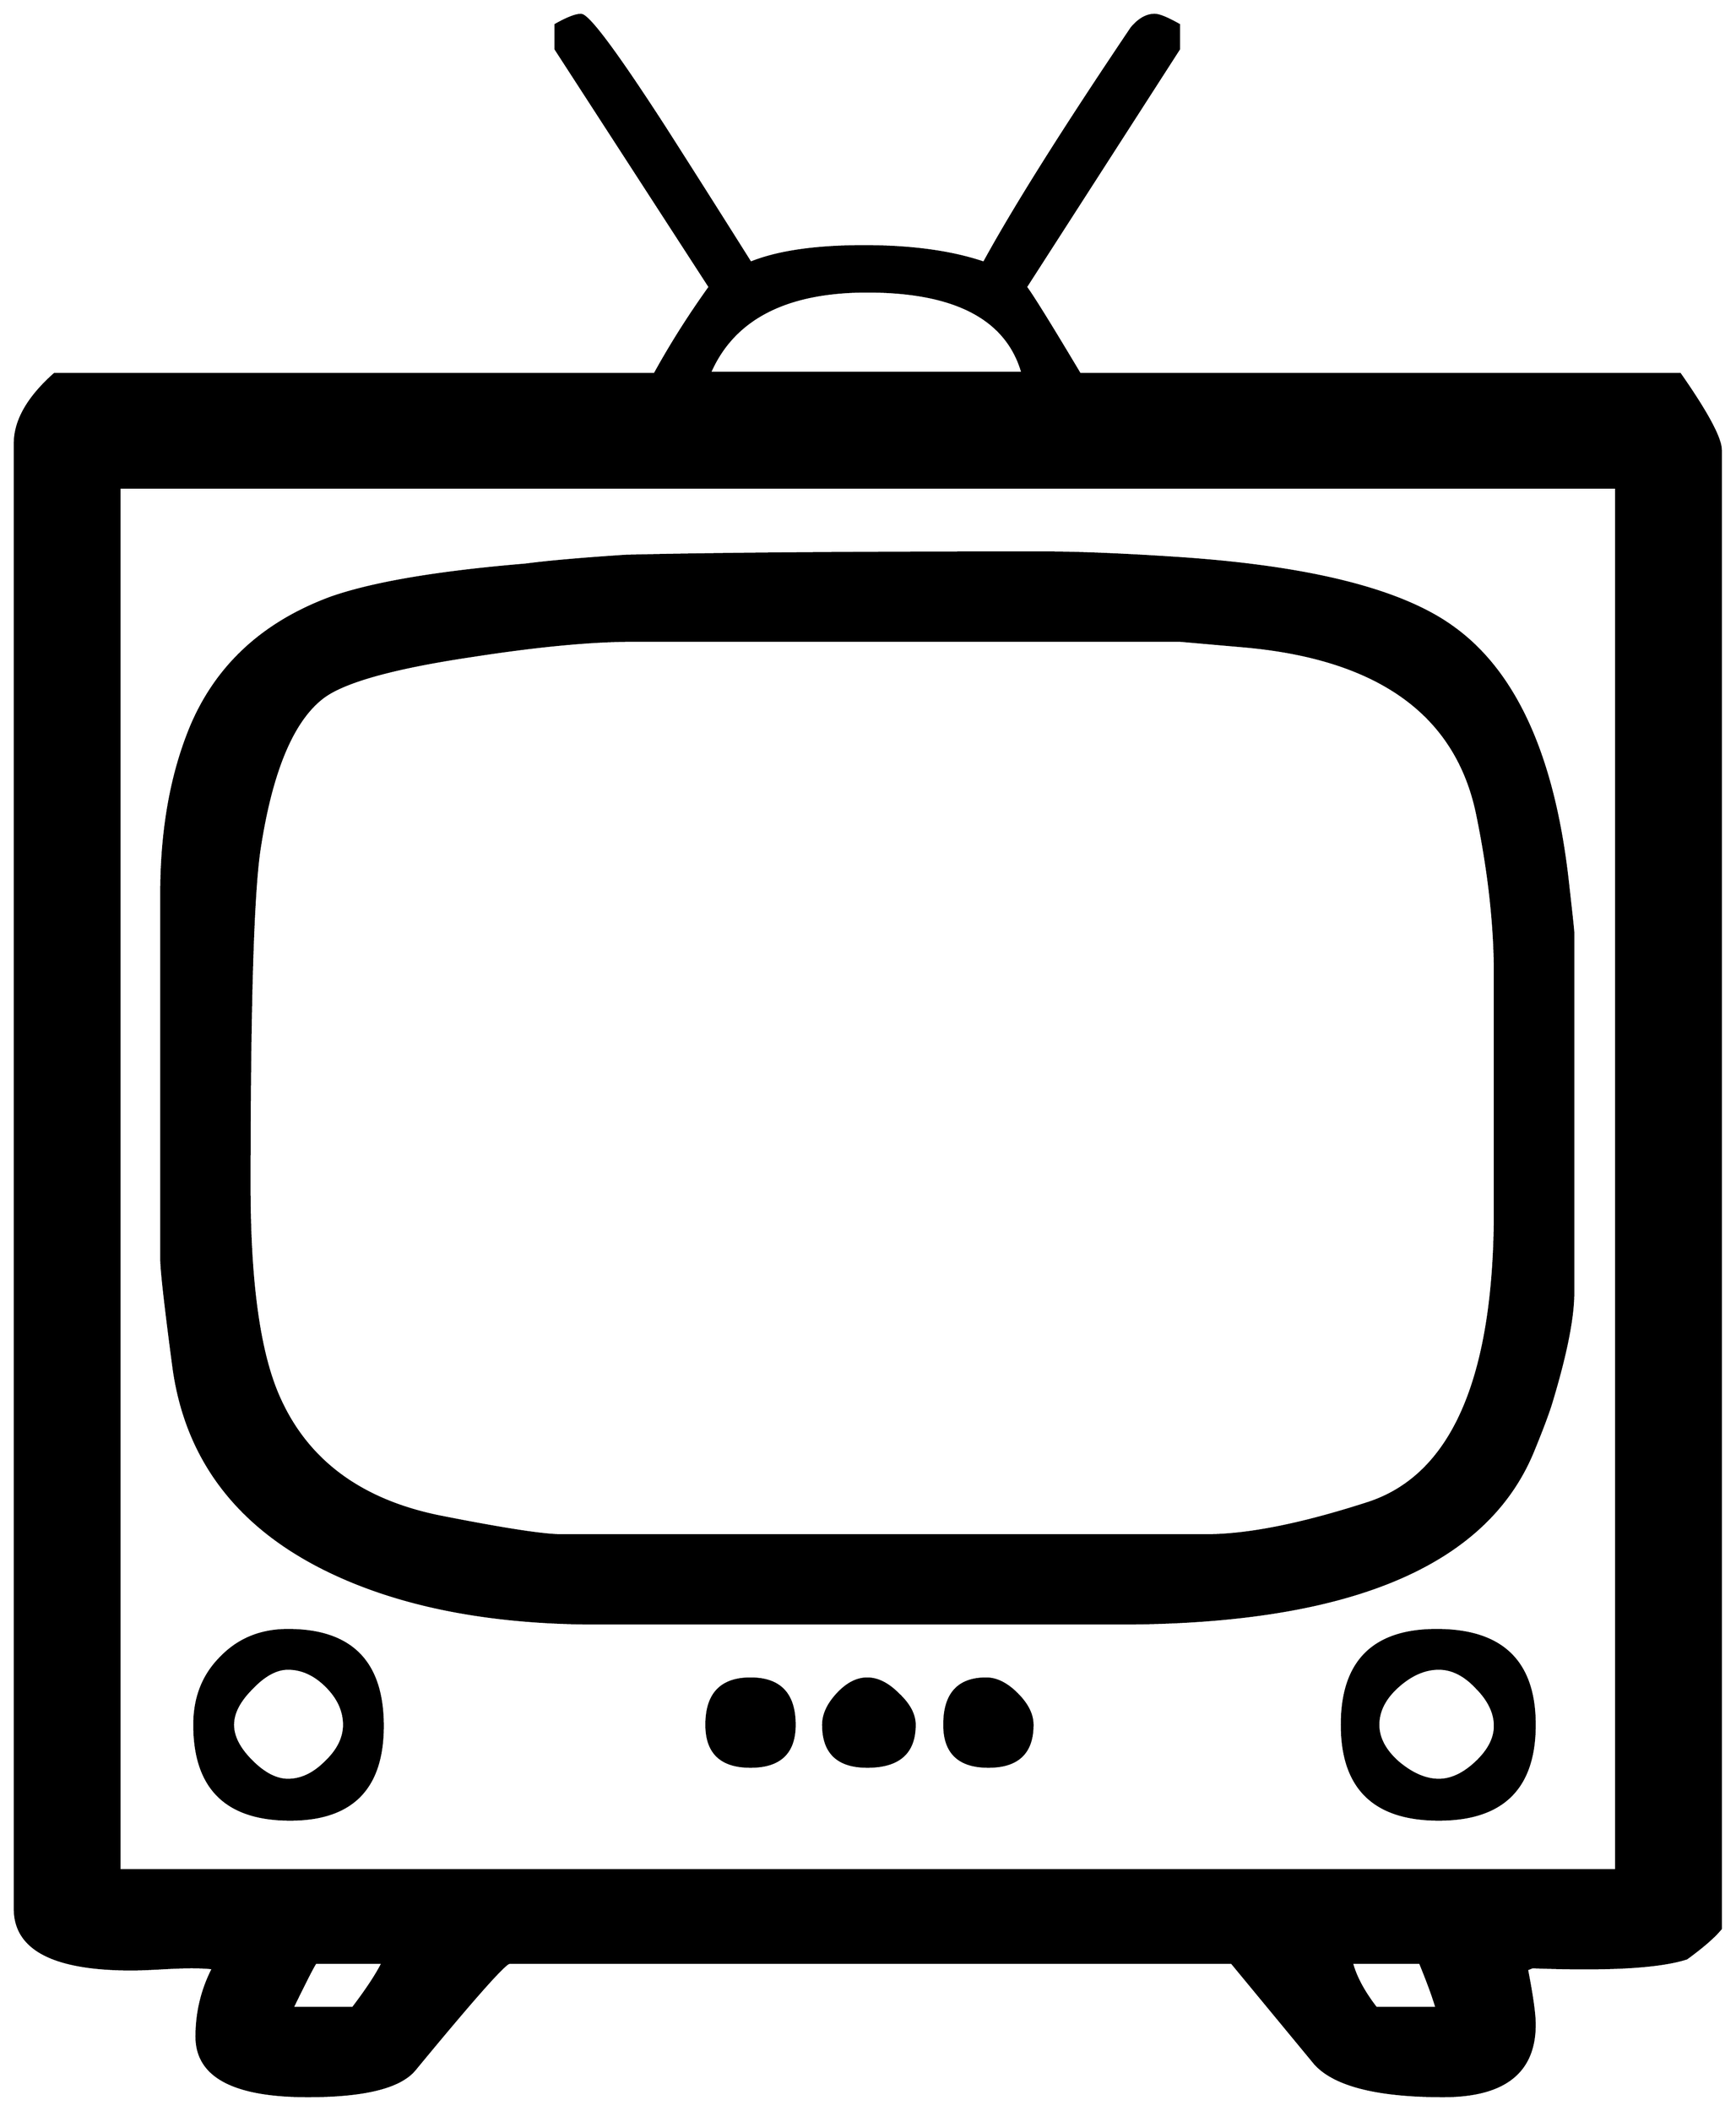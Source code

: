 


\begin{tikzpicture}[y=0.80pt, x=0.80pt, yscale=-1.0, xscale=1.0, inner sep=0pt, outer sep=0pt]
\begin{scope}[shift={(100.0,1727.0)},nonzero rule]
  \path[draw=.,fill=.,line width=1.600pt] (1661.0,189.0) .. controls
    (1655.0,196.333) and (1644.667,205.333) .. (1630.0,216.0) ..
    controls (1605.333,224.0) and (1558.667,226.667) .. (1490.0,224.0)
    -- (1485.0,226.0) .. controls (1489.667,250.0) and
    (1492.0,266.667) .. (1492.0,276.0) .. controls (1492.0,319.333)
    and (1464.333,341.0) .. (1409.0,341.0) .. controls
    (1349.667,341.0) and (1311.0,331.333) .. (1293.0,312.0) ..
    controls (1267.667,281.333) and (1242.333,250.667) .. (1217.0,220.0)
    -- (561.0,220.0) .. controls (557.0,220.0) and (528.333,252.333)
    .. (475.0,317.0) .. controls (461.667,333.0) and (429.333,341.0)
    .. (378.0,341.0) .. controls (310.667,341.0) and (277.0,323.0)
    .. (277.0,287.0) .. controls (277.0,265.0) and (282.0,244.333)
    .. (292.0,225.0) .. controls (286.667,224.333) and (280.0,224.0)
    .. (272.0,224.0) .. controls (266.0,224.0) and (257.0,224.333)
    .. (245.0,225.0) .. controls (233.0,225.667) and (224.0,226.0)
    .. (218.0,226.0) .. controls (147.333,226.0) and (112.0,207.667)
    .. (112.0,171.0) -- (112.0,-1159.0) .. controls
    (112.0,-1179.667) and (124.0,-1200.667) .. (148.0,-1222.0) --
    (693.0,-1222.0) .. controls (707.667,-1248.667) and
    (724.333,-1275.0) .. (743.0,-1301.0) -- (603.0,-1517.0) --
    (603.0,-1539.0) .. controls (613.667,-1545.0) and
    (621.333,-1548.0) .. (626.0,-1548.0) .. controls
    (632.667,-1548.0) and (658.0,-1514.0) .. (702.0,-1446.0) ..
    controls (728.0,-1405.333) and (754.0,-1364.333) ..
    (780.0,-1323.0) .. controls (804.667,-1333.0) and
    (839.0,-1338.0) .. (883.0,-1338.0) .. controls
    (926.333,-1338.0) and (962.667,-1333.0) .. (992.0,-1323.0) ..
    controls (1019.333,-1373.0) and (1064.0,-1444.0) ..
    (1126.0,-1536.0) .. controls (1132.667,-1544.0) and
    (1139.667,-1548.0) .. (1147.0,-1548.0) .. controls
    (1151.0,-1548.0) and (1158.333,-1545.0) .. (1169.0,-1539.0) --
    (1169.0,-1517.0) -- (1030.0,-1301.0) .. controls
    (1036.0,-1293.0) and (1052.333,-1266.667) .. (1079.0,-1222.0) --
    (1624.0,-1222.0) .. controls (1648.667,-1186.667) and
    (1661.0,-1163.667) .. (1661.0,-1153.0) -- (1661.0,189.0) --
    cycle(1027.0,-1223.0) .. controls (1013.0,-1272.333) and
    (966.0,-1297.0) .. (886.0,-1297.0) .. controls
    (812.0,-1297.0) and (764.333,-1272.333) .. (743.0,-1223.0) --
    (1027.0,-1223.0) -- cycle(1566.0,136.0) -- (1566.0,-1119.0)
    -- (207.0,-1119.0) -- (207.0,136.0) -- (1566.0,136.0) --
    cycle(1403.0,261.0) .. controls (1400.333,251.667) and
    (1395.333,238.0) .. (1388.0,220.0) -- (1326.0,220.0) ..
    controls (1329.333,232.667) and (1336.667,246.333) .. (1348.0,261.0)
    -- (1403.0,261.0) -- cycle(446.0,220.0) -- (385.0,220.0) ..
    controls (383.0,222.667) and (376.0,236.333) .. (364.0,261.0) --
    (419.0,261.0) .. controls (431.667,244.333) and (440.667,230.667) ..
    (446.0,220.0) -- cycle(1527.0,-388.0) .. controls
    (1527.0,-365.333) and (1520.333,-332.0) .. (1507.0,-288.0) ..
    controls (1503.667,-277.333) and (1498.0,-262.333) ..
    (1490.0,-243.0) .. controls (1446.667,-139.667) and
    (1321.333,-88.0) .. (1114.0,-88.0) -- (641.0,-88.0) ..
    controls (544.333,-88.0) and (463.333,-103.667) .. (398.0,-135.0)
    .. controls (314.667,-175.0) and (267.333,-237.0) ..
    (256.0,-321.0) .. controls (248.667,-376.333) and (245.0,-409.0)
    .. (245.0,-419.0) -- (245.0,-750.0) .. controls
    (245.0,-808.0) and (254.0,-858.667) .. (272.0,-902.0) ..
    controls (295.333,-957.333) and (337.667,-996.333) ..
    (399.0,-1019.0) .. controls (437.0,-1032.333) and
    (496.0,-1042.333) .. (576.0,-1049.0) .. controls
    (596.0,-1051.667) and (626.333,-1054.333) .. (667.0,-1057.0) ..
    controls (747.667,-1059.0) and (873.333,-1060.0) ..
    (1044.0,-1060.0) .. controls (1076.667,-1060.0) and
    (1118.0,-1058.333) .. (1168.0,-1055.0) .. controls
    (1288.0,-1047.0) and (1371.333,-1026.0) .. (1418.0,-992.0) ..
    controls (1474.667,-951.333) and (1509.333,-874.667) ..
    (1522.0,-762.0) .. controls (1525.333,-732.667) and
    (1527.0,-717.0) .. (1527.0,-715.0) -- (1527.0,-388.0) --
    cycle(1492.0,4.0) .. controls (1492.0,61.333) and
    (1463.0,90.0) .. (1405.0,90.0) .. controls (1346.333,90.0) and
    (1317.0,61.333) .. (1317.0,4.0) .. controls (1317.0,-53.333) and
    (1345.667,-82.0) .. (1403.0,-82.0) .. controls (1462.333,-82.0)
    and (1492.0,-53.333) .. (1492.0,4.0) -- cycle(1036.0,4.0) ..
    controls (1036.0,29.333) and (1022.667,42.0) .. (996.0,42.0) ..
    controls (969.333,42.0) and (956.0,29.333) .. (956.0,4.0) ..
    controls (956.0,-24.0) and (968.667,-38.0) .. (994.0,-38.0) ..
    controls (1003.333,-38.0) and (1012.667,-33.333) .. (1022.0,-24.0)
    .. controls (1031.333,-14.667) and (1036.0,-5.333) .. (1036.0,4.0)
    -- cycle(929.0,4.0) .. controls (929.0,29.333) and
    (914.667,42.0) .. (886.0,42.0) .. controls (859.333,42.0) and
    (846.0,29.333) .. (846.0,4.0) .. controls (846.0,-5.333) and
    (850.333,-14.667) .. (859.0,-24.0) .. controls (867.667,-33.333) and
    (876.667,-38.0) .. (886.0,-38.0) .. controls (895.333,-38.0) and
    (904.667,-33.333) .. (914.0,-24.0) .. controls (924.0,-14.667) and
    (929.0,-5.333) .. (929.0,4.0) -- cycle(820.0,4.0) .. controls
    (820.0,29.333) and (806.667,42.0) .. (780.0,42.0) .. controls
    (753.333,42.0) and (740.0,29.333) .. (740.0,4.0) .. controls
    (740.0,-24.0) and (753.333,-38.0) .. (780.0,-38.0) .. controls
    (806.667,-38.0) and (820.0,-24.0) .. (820.0,4.0) --
    cycle(446.0,5.0) .. controls (446.0,61.667) and (418.0,90.0)
    .. (362.0,90.0) .. controls (304.0,90.0) and (275.0,61.333) ..
    (275.0,4.0) .. controls (275.0,-20.667) and (283.0,-41.0) ..
    (299.0,-57.0) .. controls (315.0,-73.667) and (335.333,-82.0) ..
    (360.0,-82.0) .. controls (417.333,-82.0) and (446.0,-53.0) ..
    (446.0,5.0) -- cycle(1456.0,-463.0) -- (1456.0,-677.0) ..
    controls (1456.0,-721.667) and (1450.667,-770.0) ..
    (1440.0,-822.0) .. controls (1421.333,-913.333) and
    (1350.333,-964.333) .. (1227.0,-975.0) .. controls
    (1189.0,-978.333) and (1170.0,-980.0) .. (1170.0,-980.0) --
    (673.0,-980.0) .. controls (635.0,-980.0) and (586.0,-975.333)
    .. (526.0,-966.0) .. controls (454.667,-955.333) and
    (409.667,-942.667) .. (391.0,-928.0) .. controls (363.667,-906.667)
    and (344.667,-860.667) .. (334.0,-790.0) .. controls
    (328.0,-749.333) and (325.0,-647.667) .. (325.0,-485.0) ..
    controls (325.0,-398.333) and (333.667,-335.0) .. (351.0,-295.0)
    .. controls (376.333,-236.333) and (425.333,-199.667) ..
    (498.0,-185.0) .. controls (555.333,-173.667) and (592.0,-168.0)
    .. (608.0,-168.0) -- (1194.0,-168.0) .. controls
    (1231.333,-168.0) and (1280.0,-177.667) .. (1340.0,-197.0) ..
    controls (1417.333,-221.667) and (1456.0,-310.333) ..
    (1456.0,-463.0) -- cycle(1456.0,5.0) .. controls
    (1456.0,-7.0) and (1450.333,-18.667) .. (1439.0,-30.0) ..
    controls (1428.333,-41.333) and (1417.0,-47.0) .. (1405.0,-47.0)
    .. controls (1392.333,-47.0) and (1380.0,-41.667) ..
    (1368.0,-31.0) .. controls (1356.0,-20.333) and (1350.0,-8.667)
    .. (1350.0,4.0) .. controls (1350.0,16.0) and (1356.0,27.333)
    .. (1368.0,38.0) .. controls (1380.667,48.667) and (1393.0,54.0)
    .. (1405.0,54.0) .. controls (1416.333,54.0) and (1427.667,48.667)
    .. (1439.0,38.0) .. controls (1450.333,27.333) and (1456.0,16.333)
    .. (1456.0,5.0) -- cycle(411.0,4.0) .. controls (411.0,-8.667)
    and (405.667,-20.333) .. (395.0,-31.0) .. controls (384.333,-41.667)
    and (372.667,-47.0) .. (360.0,-47.0) .. controls (349.333,-47.0)
    and (338.333,-41.0) .. (327.0,-29.0) .. controls (315.667,-17.667)
    and (310.0,-6.667) .. (310.0,4.0) .. controls (310.0,14.667) and
    (315.667,25.667) .. (327.0,37.0) .. controls (338.333,48.333) and
    (349.333,54.0) .. (360.0,54.0) .. controls (372.0,54.0) and
    (383.333,48.667) .. (394.0,38.0) .. controls (405.333,27.333) and
    (411.0,16.0) .. (411.0,4.0) -- cycle;
\end{scope}

\end{tikzpicture}

